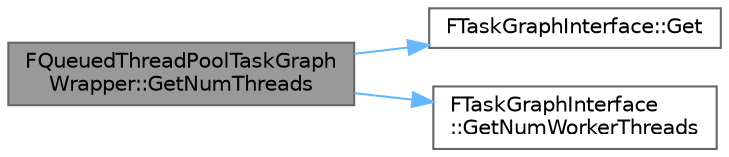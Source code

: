 digraph "FQueuedThreadPoolTaskGraphWrapper::GetNumThreads"
{
 // INTERACTIVE_SVG=YES
 // LATEX_PDF_SIZE
  bgcolor="transparent";
  edge [fontname=Helvetica,fontsize=10,labelfontname=Helvetica,labelfontsize=10];
  node [fontname=Helvetica,fontsize=10,shape=box,height=0.2,width=0.4];
  rankdir="LR";
  Node1 [id="Node000001",label="FQueuedThreadPoolTaskGraph\lWrapper::GetNumThreads",height=0.2,width=0.4,color="gray40", fillcolor="grey60", style="filled", fontcolor="black",tooltip="Get the number of queued threads."];
  Node1 -> Node2 [id="edge1_Node000001_Node000002",color="steelblue1",style="solid",tooltip=" "];
  Node2 [id="Node000002",label="FTaskGraphInterface::Get",height=0.2,width=0.4,color="grey40", fillcolor="white", style="filled",URL="$df/d19/classFTaskGraphInterface.html#abfd26b251bea43c5077b6b7adcc459be",tooltip="Singleton for the system."];
  Node1 -> Node3 [id="edge2_Node000001_Node000003",color="steelblue1",style="solid",tooltip=" "];
  Node3 [id="Node000003",label="FTaskGraphInterface\l::GetNumWorkerThreads",height=0.2,width=0.4,color="grey40", fillcolor="white", style="filled",URL="$df/d19/classFTaskGraphInterface.html#aac213180ebfdcd346ef4e224fe89e52a",tooltip="Return the number of worker (non-named) threads PER PRIORITY SET."];
}

